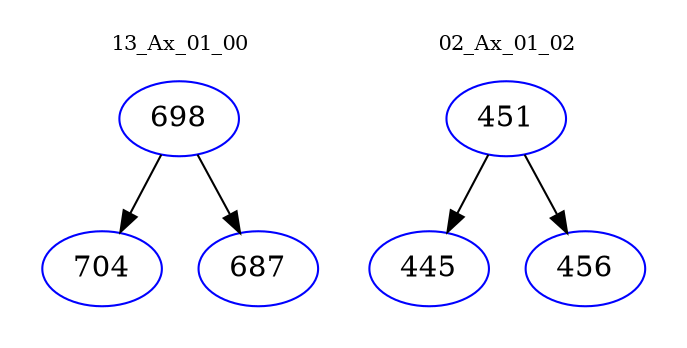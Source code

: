 digraph{
subgraph cluster_0 {
color = white
label = "13_Ax_01_00";
fontsize=10;
T0_698 [label="698", color="blue"]
T0_698 -> T0_704 [color="black"]
T0_704 [label="704", color="blue"]
T0_698 -> T0_687 [color="black"]
T0_687 [label="687", color="blue"]
}
subgraph cluster_1 {
color = white
label = "02_Ax_01_02";
fontsize=10;
T1_451 [label="451", color="blue"]
T1_451 -> T1_445 [color="black"]
T1_445 [label="445", color="blue"]
T1_451 -> T1_456 [color="black"]
T1_456 [label="456", color="blue"]
}
}
